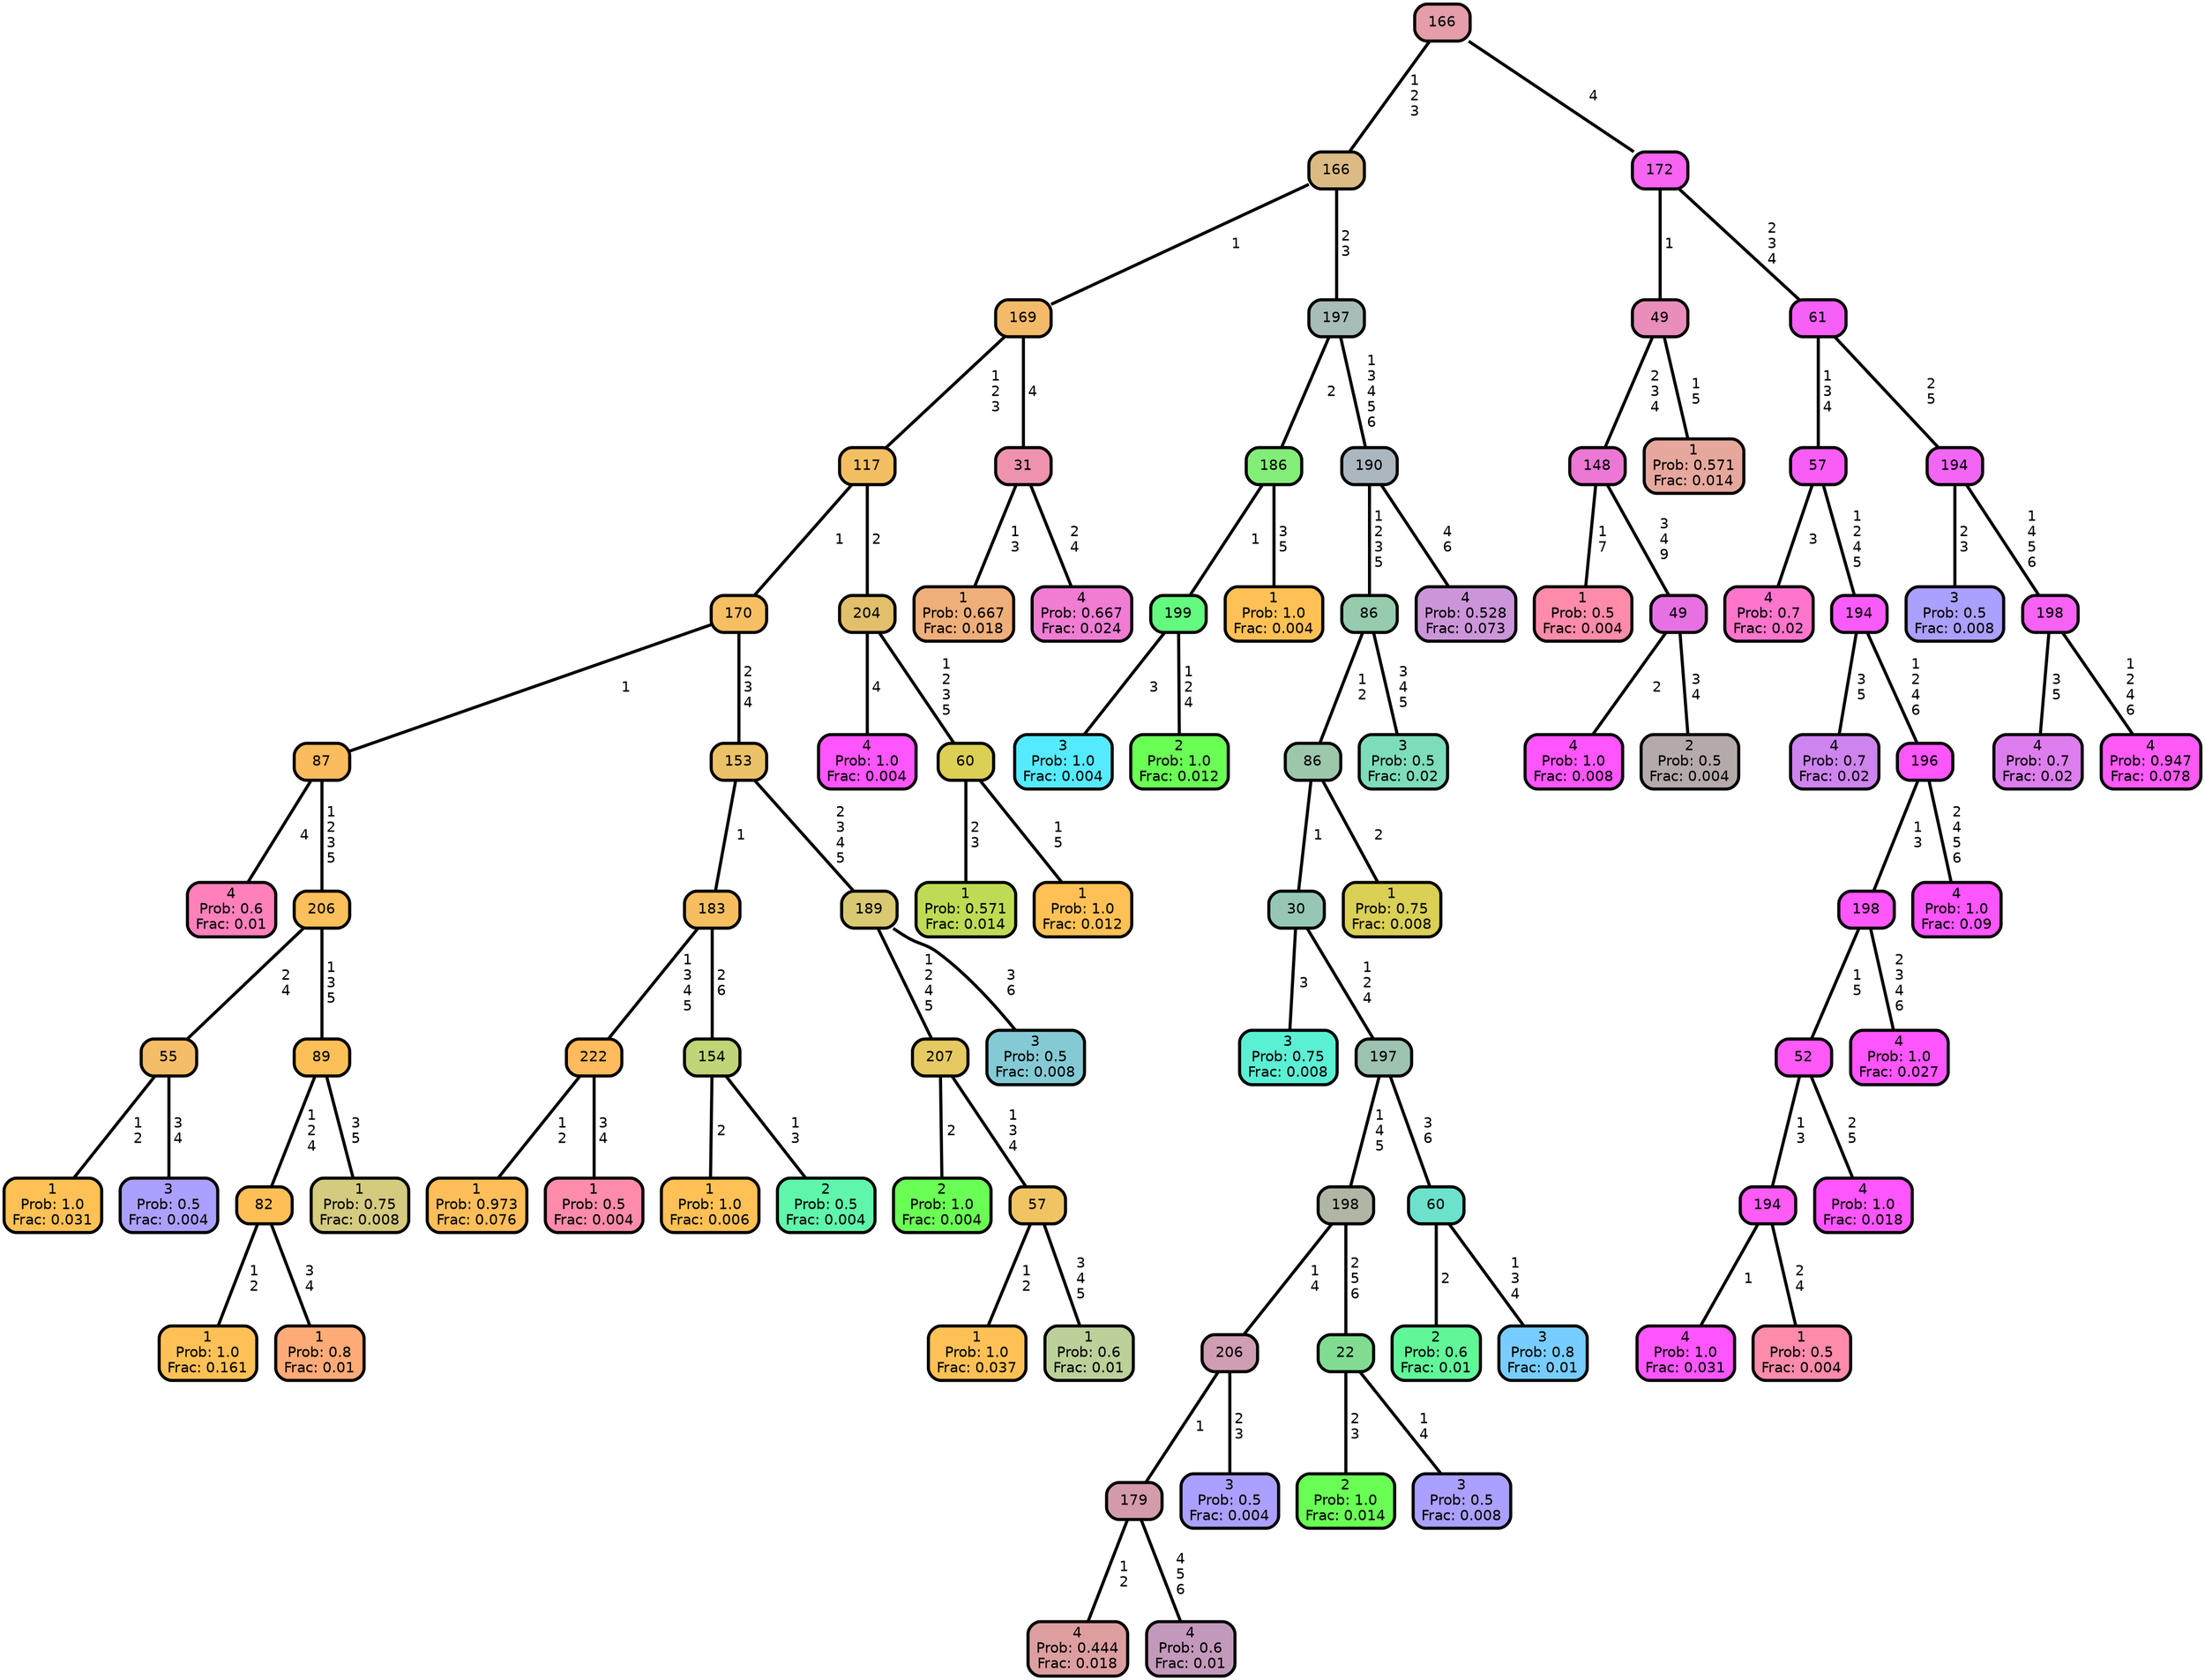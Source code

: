 graph Tree {
node [shape=box, style="filled, rounded",color="black",penwidth="3",fontcolor="black",                 fontname=helvetica] ;
graph [ranksep="0 equally", splines=straight,                 bgcolor=transparent, dpi=200] ;
edge [fontname=helvetica, color=black] ;
0 [label="4
Prob: 0.6
Frac: 0.01", fillcolor="#ff80bb"] ;
1 [label="87", fillcolor="#fbbc5f"] ;
2 [label="1
Prob: 1.0
Frac: 0.031", fillcolor="#ffc155"] ;
3 [label="55", fillcolor="#f5bd69"] ;
4 [label="3
Prob: 0.5
Frac: 0.004", fillcolor="#aaa0ff"] ;
5 [label="206", fillcolor="#fbbf5b"] ;
6 [label="1
Prob: 1.0
Frac: 0.161", fillcolor="#ffc155"] ;
7 [label="82", fillcolor="#ffbf57"] ;
8 [label="1
Prob: 0.8
Frac: 0.01", fillcolor="#ffab77"] ;
9 [label="89", fillcolor="#fdc058"] ;
10 [label="1
Prob: 0.75
Frac: 0.008", fillcolor="#d4cb7f"] ;
11 [label="170", fillcolor="#f5bf62"] ;
12 [label="1
Prob: 0.973
Frac: 0.076", fillcolor="#ffbe59"] ;
13 [label="222", fillcolor="#ffbb5d"] ;
14 [label="1
Prob: 0.5
Frac: 0.004", fillcolor="#ff8baa"] ;
15 [label="183", fillcolor="#f7be60"] ;
16 [label="1
Prob: 1.0
Frac: 0.006", fillcolor="#ffc155"] ;
17 [label="154", fillcolor="#bfd577"] ;
18 [label="2
Prob: 0.5
Frac: 0.004", fillcolor="#5ff5aa"] ;
19 [label="153", fillcolor="#ebc267"] ;
20 [label="2
Prob: 1.0
Frac: 0.004", fillcolor="#6aff55"] ;
21 [label="207", fillcolor="#e5c962"] ;
22 [label="1
Prob: 1.0
Frac: 0.037", fillcolor="#ffc155"] ;
23 [label="57", fillcolor="#f0c463"] ;
24 [label="1
Prob: 0.6
Frac: 0.01", fillcolor="#bbd199"] ;
25 [label="189", fillcolor="#d8c972"] ;
26 [label="3
Prob: 0.5
Frac: 0.008", fillcolor="#84cad4"] ;
27 [label="117", fillcolor="#f3bf63"] ;
28 [label="4
Prob: 1.0
Frac: 0.004", fillcolor="#ff55ff"] ;
29 [label="204", fillcolor="#e1bf6b"] ;
30 [label="1
Prob: 0.571
Frac: 0.014", fillcolor="#bfdb55"] ;
31 [label="60", fillcolor="#dccf55"] ;
32 [label="1
Prob: 1.0
Frac: 0.012", fillcolor="#ffc155"] ;
33 [label="169", fillcolor="#f3ba6a"] ;
34 [label="1
Prob: 0.667
Frac: 0.018", fillcolor="#eeaf7a"] ;
35 [label="31", fillcolor="#ef92ae"] ;
36 [label="4
Prob: 0.667
Frac: 0.024", fillcolor="#f07cd4"] ;
37 [label="166", fillcolor="#dbbb83"] ;
38 [label="3
Prob: 1.0
Frac: 0.004", fillcolor="#55ebff"] ;
39 [label="199", fillcolor="#64fa7f"] ;
40 [label="2
Prob: 1.0
Frac: 0.012", fillcolor="#6aff55"] ;
41 [label="186", fillcolor="#83ee77"] ;
42 [label="1
Prob: 1.0
Frac: 0.004", fillcolor="#ffc155"] ;
43 [label="197", fillcolor="#a8bcb8"] ;
44 [label="3
Prob: 0.75
Frac: 0.008", fillcolor="#5af0d4"] ;
45 [label="30", fillcolor="#96c7b4"] ;
46 [label="4
Prob: 0.444
Frac: 0.018", fillcolor="#dd9ea0"] ;
47 [label="179", fillcolor="#d49caa"] ;
48 [label="4
Prob: 0.6
Frac: 0.01", fillcolor="#c399bb"] ;
49 [label="206", fillcolor="#cf9db4"] ;
50 [label="3
Prob: 0.5
Frac: 0.004", fillcolor="#aaa0ff"] ;
51 [label="198", fillcolor="#afb6a6"] ;
52 [label="2
Prob: 1.0
Frac: 0.014", fillcolor="#6aff55"] ;
53 [label="22", fillcolor="#81dc92"] ;
54 [label="3
Prob: 0.5
Frac: 0.008", fillcolor="#aaa0ff"] ;
55 [label="197", fillcolor="#9dc2b0"] ;
56 [label="2
Prob: 0.6
Frac: 0.01", fillcolor="#61f799"] ;
57 [label="60", fillcolor="#6ce2cc"] ;
58 [label="3
Prob: 0.8
Frac: 0.01", fillcolor="#77cdff"] ;
59 [label="86", fillcolor="#9cc7ab"] ;
60 [label="1
Prob: 0.75
Frac: 0.008", fillcolor="#d9d055"] ;
61 [label="86", fillcolor="#96cbae"] ;
62 [label="3
Prob: 0.5
Frac: 0.02", fillcolor="#7dddbb"] ;
63 [label="190", fillcolor="#acb6bf"] ;
64 [label="4
Prob: 0.528
Frac: 0.073", fillcolor="#cc95d9"] ;
65 [label="166", fillcolor="#e49da9"] ;
66 [label="1
Prob: 0.5
Frac: 0.004", fillcolor="#ff8baa"] ;
67 [label="148", fillcolor="#ec77d4"] ;
68 [label="4
Prob: 1.0
Frac: 0.008", fillcolor="#ff55ff"] ;
69 [label="49", fillcolor="#e671e2"] ;
70 [label="2
Prob: 0.5
Frac: 0.004", fillcolor="#b4aaaa"] ;
71 [label="49", fillcolor="#e98ebb"] ;
72 [label="1
Prob: 0.571
Frac: 0.014", fillcolor="#e6a89d"] ;
73 [label="172", fillcolor="#f664f1"] ;
74 [label="4
Prob: 0.7
Frac: 0.02", fillcolor="#ff75cc"] ;
75 [label="57", fillcolor="#fa5df6"] ;
76 [label="4
Prob: 0.7
Frac: 0.02", fillcolor="#ce84ee"] ;
77 [label="194", fillcolor="#f95bfb"] ;
78 [label="4
Prob: 1.0
Frac: 0.031", fillcolor="#ff55ff"] ;
79 [label="194", fillcolor="#ff5bf5"] ;
80 [label="1
Prob: 0.5
Frac: 0.004", fillcolor="#ff8baa"] ;
81 [label="52", fillcolor="#ff59f8"] ;
82 [label="4
Prob: 1.0
Frac: 0.018", fillcolor="#ff55ff"] ;
83 [label="198", fillcolor="#ff57fa"] ;
84 [label="4
Prob: 1.0
Frac: 0.027", fillcolor="#ff55ff"] ;
85 [label="196", fillcolor="#ff56fc"] ;
86 [label="4
Prob: 1.0
Frac: 0.09", fillcolor="#ff55ff"] ;
87 [label="61", fillcolor="#f760f6"] ;
88 [label="3
Prob: 0.5
Frac: 0.008", fillcolor="#aaa0ff"] ;
89 [label="194", fillcolor="#f166f5"] ;
90 [label="4
Prob: 0.7
Frac: 0.02", fillcolor="#dd7dee"] ;
91 [label="198", fillcolor="#f762f4"] ;
92 [label="4
Prob: 0.947
Frac: 0.078", fillcolor="#ff5af6"] ;
1 -- 0 [label=" 4",penwidth=3] ;
1 -- 5 [label=" 1\n 2\n 3\n 5",penwidth=3] ;
3 -- 2 [label=" 1\n 2",penwidth=3] ;
3 -- 4 [label=" 3\n 4",penwidth=3] ;
5 -- 3 [label=" 2\n 4",penwidth=3] ;
5 -- 9 [label=" 1\n 3\n 5",penwidth=3] ;
7 -- 6 [label=" 1\n 2",penwidth=3] ;
7 -- 8 [label=" 3\n 4",penwidth=3] ;
9 -- 7 [label=" 1\n 2\n 4",penwidth=3] ;
9 -- 10 [label=" 3\n 5",penwidth=3] ;
11 -- 1 [label=" 1",penwidth=3] ;
11 -- 19 [label=" 2\n 3\n 4",penwidth=3] ;
13 -- 12 [label=" 1\n 2",penwidth=3] ;
13 -- 14 [label=" 3\n 4",penwidth=3] ;
15 -- 13 [label=" 1\n 3\n 4\n 5",penwidth=3] ;
15 -- 17 [label=" 2\n 6",penwidth=3] ;
17 -- 16 [label=" 2",penwidth=3] ;
17 -- 18 [label=" 1\n 3",penwidth=3] ;
19 -- 15 [label=" 1",penwidth=3] ;
19 -- 25 [label=" 2\n 3\n 4\n 5",penwidth=3] ;
21 -- 20 [label=" 2",penwidth=3] ;
21 -- 23 [label=" 1\n 3\n 4",penwidth=3] ;
23 -- 22 [label=" 1\n 2",penwidth=3] ;
23 -- 24 [label=" 3\n 4\n 5",penwidth=3] ;
25 -- 21 [label=" 1\n 2\n 4\n 5",penwidth=3] ;
25 -- 26 [label=" 3\n 6",penwidth=3] ;
27 -- 11 [label=" 1",penwidth=3] ;
27 -- 29 [label=" 2",penwidth=3] ;
29 -- 28 [label=" 4",penwidth=3] ;
29 -- 31 [label=" 1\n 2\n 3\n 5",penwidth=3] ;
31 -- 30 [label=" 2\n 3",penwidth=3] ;
31 -- 32 [label=" 1\n 5",penwidth=3] ;
33 -- 27 [label=" 1\n 2\n 3",penwidth=3] ;
33 -- 35 [label=" 4",penwidth=3] ;
35 -- 34 [label=" 1\n 3",penwidth=3] ;
35 -- 36 [label=" 2\n 4",penwidth=3] ;
37 -- 33 [label=" 1",penwidth=3] ;
37 -- 43 [label=" 2\n 3",penwidth=3] ;
39 -- 38 [label=" 3",penwidth=3] ;
39 -- 40 [label=" 1\n 2\n 4",penwidth=3] ;
41 -- 39 [label=" 1",penwidth=3] ;
41 -- 42 [label=" 3\n 5",penwidth=3] ;
43 -- 41 [label=" 2",penwidth=3] ;
43 -- 63 [label=" 1\n 3\n 4\n 5\n 6",penwidth=3] ;
45 -- 44 [label=" 3",penwidth=3] ;
45 -- 55 [label=" 1\n 2\n 4",penwidth=3] ;
47 -- 46 [label=" 1\n 2",penwidth=3] ;
47 -- 48 [label=" 4\n 5\n 6",penwidth=3] ;
49 -- 47 [label=" 1",penwidth=3] ;
49 -- 50 [label=" 2\n 3",penwidth=3] ;
51 -- 49 [label=" 1\n 4",penwidth=3] ;
51 -- 53 [label=" 2\n 5\n 6",penwidth=3] ;
53 -- 52 [label=" 2\n 3",penwidth=3] ;
53 -- 54 [label=" 1\n 4",penwidth=3] ;
55 -- 51 [label=" 1\n 4\n 5",penwidth=3] ;
55 -- 57 [label=" 3\n 6",penwidth=3] ;
57 -- 56 [label=" 2",penwidth=3] ;
57 -- 58 [label=" 1\n 3\n 4",penwidth=3] ;
59 -- 45 [label=" 1",penwidth=3] ;
59 -- 60 [label=" 2",penwidth=3] ;
61 -- 59 [label=" 1\n 2",penwidth=3] ;
61 -- 62 [label=" 3\n 4\n 5",penwidth=3] ;
63 -- 61 [label=" 1\n 2\n 3\n 5",penwidth=3] ;
63 -- 64 [label=" 4\n 6",penwidth=3] ;
65 -- 37 [label=" 1\n 2\n 3",penwidth=3] ;
65 -- 73 [label=" 4",penwidth=3] ;
67 -- 66 [label=" 1\n 7",penwidth=3] ;
67 -- 69 [label=" 3\n 4\n 9",penwidth=3] ;
69 -- 68 [label=" 2",penwidth=3] ;
69 -- 70 [label=" 3\n 4",penwidth=3] ;
71 -- 67 [label=" 2\n 3\n 4",penwidth=3] ;
71 -- 72 [label=" 1\n 5",penwidth=3] ;
73 -- 71 [label=" 1",penwidth=3] ;
73 -- 87 [label=" 2\n 3\n 4",penwidth=3] ;
75 -- 74 [label=" 3",penwidth=3] ;
75 -- 77 [label=" 1\n 2\n 4\n 5",penwidth=3] ;
77 -- 76 [label=" 3\n 5",penwidth=3] ;
77 -- 85 [label=" 1\n 2\n 4\n 6",penwidth=3] ;
79 -- 78 [label=" 1",penwidth=3] ;
79 -- 80 [label=" 2\n 4",penwidth=3] ;
81 -- 79 [label=" 1\n 3",penwidth=3] ;
81 -- 82 [label=" 2\n 5",penwidth=3] ;
83 -- 81 [label=" 1\n 5",penwidth=3] ;
83 -- 84 [label=" 2\n 3\n 4\n 6",penwidth=3] ;
85 -- 83 [label=" 1\n 3",penwidth=3] ;
85 -- 86 [label=" 2\n 4\n 5\n 6",penwidth=3] ;
87 -- 75 [label=" 1\n 3\n 4",penwidth=3] ;
87 -- 89 [label=" 2\n 5",penwidth=3] ;
89 -- 88 [label=" 2\n 3",penwidth=3] ;
89 -- 91 [label=" 1\n 4\n 5\n 6",penwidth=3] ;
91 -- 90 [label=" 3\n 5",penwidth=3] ;
91 -- 92 [label=" 1\n 2\n 4\n 6",penwidth=3] ;
{rank = same;}}